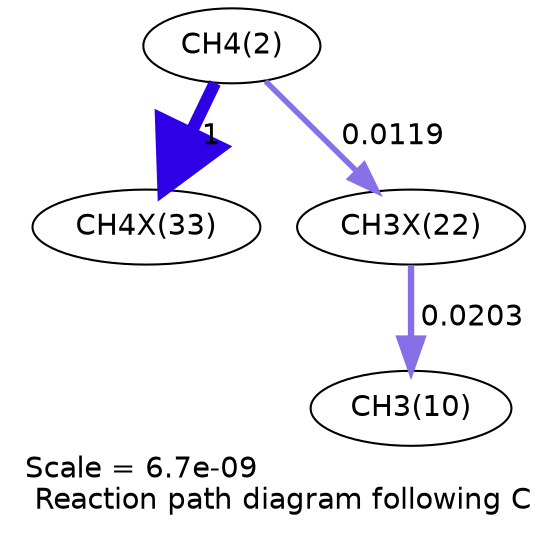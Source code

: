 digraph reaction_paths {
center=1;
s4 -> s53[fontname="Helvetica", penwidth=6, arrowsize=3, color="0.7, 1.5, 0.9"
, label=" 1"];
s4 -> s49[fontname="Helvetica", penwidth=2.66, arrowsize=1.33, color="0.7, 0.512, 0.9"
, label=" 0.0119"];
s49 -> s12[fontname="Helvetica", penwidth=3.06, arrowsize=1.53, color="0.7, 0.52, 0.9"
, label=" 0.0203"];
s4 [ fontname="Helvetica", label="CH4(2)"];
s12 [ fontname="Helvetica", label="CH3(10)"];
s49 [ fontname="Helvetica", label="CH3X(22)"];
s53 [ fontname="Helvetica", label="CH4X(33)"];
 label = "Scale = 6.7e-09\l Reaction path diagram following C";
 fontname = "Helvetica";
}
